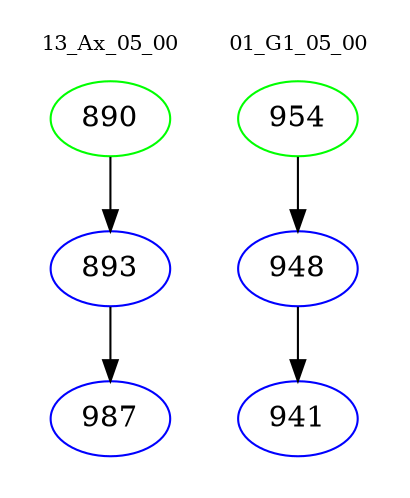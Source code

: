 digraph{
subgraph cluster_0 {
color = white
label = "13_Ax_05_00";
fontsize=10;
T0_890 [label="890", color="green"]
T0_890 -> T0_893 [color="black"]
T0_893 [label="893", color="blue"]
T0_893 -> T0_987 [color="black"]
T0_987 [label="987", color="blue"]
}
subgraph cluster_1 {
color = white
label = "01_G1_05_00";
fontsize=10;
T1_954 [label="954", color="green"]
T1_954 -> T1_948 [color="black"]
T1_948 [label="948", color="blue"]
T1_948 -> T1_941 [color="black"]
T1_941 [label="941", color="blue"]
}
}
